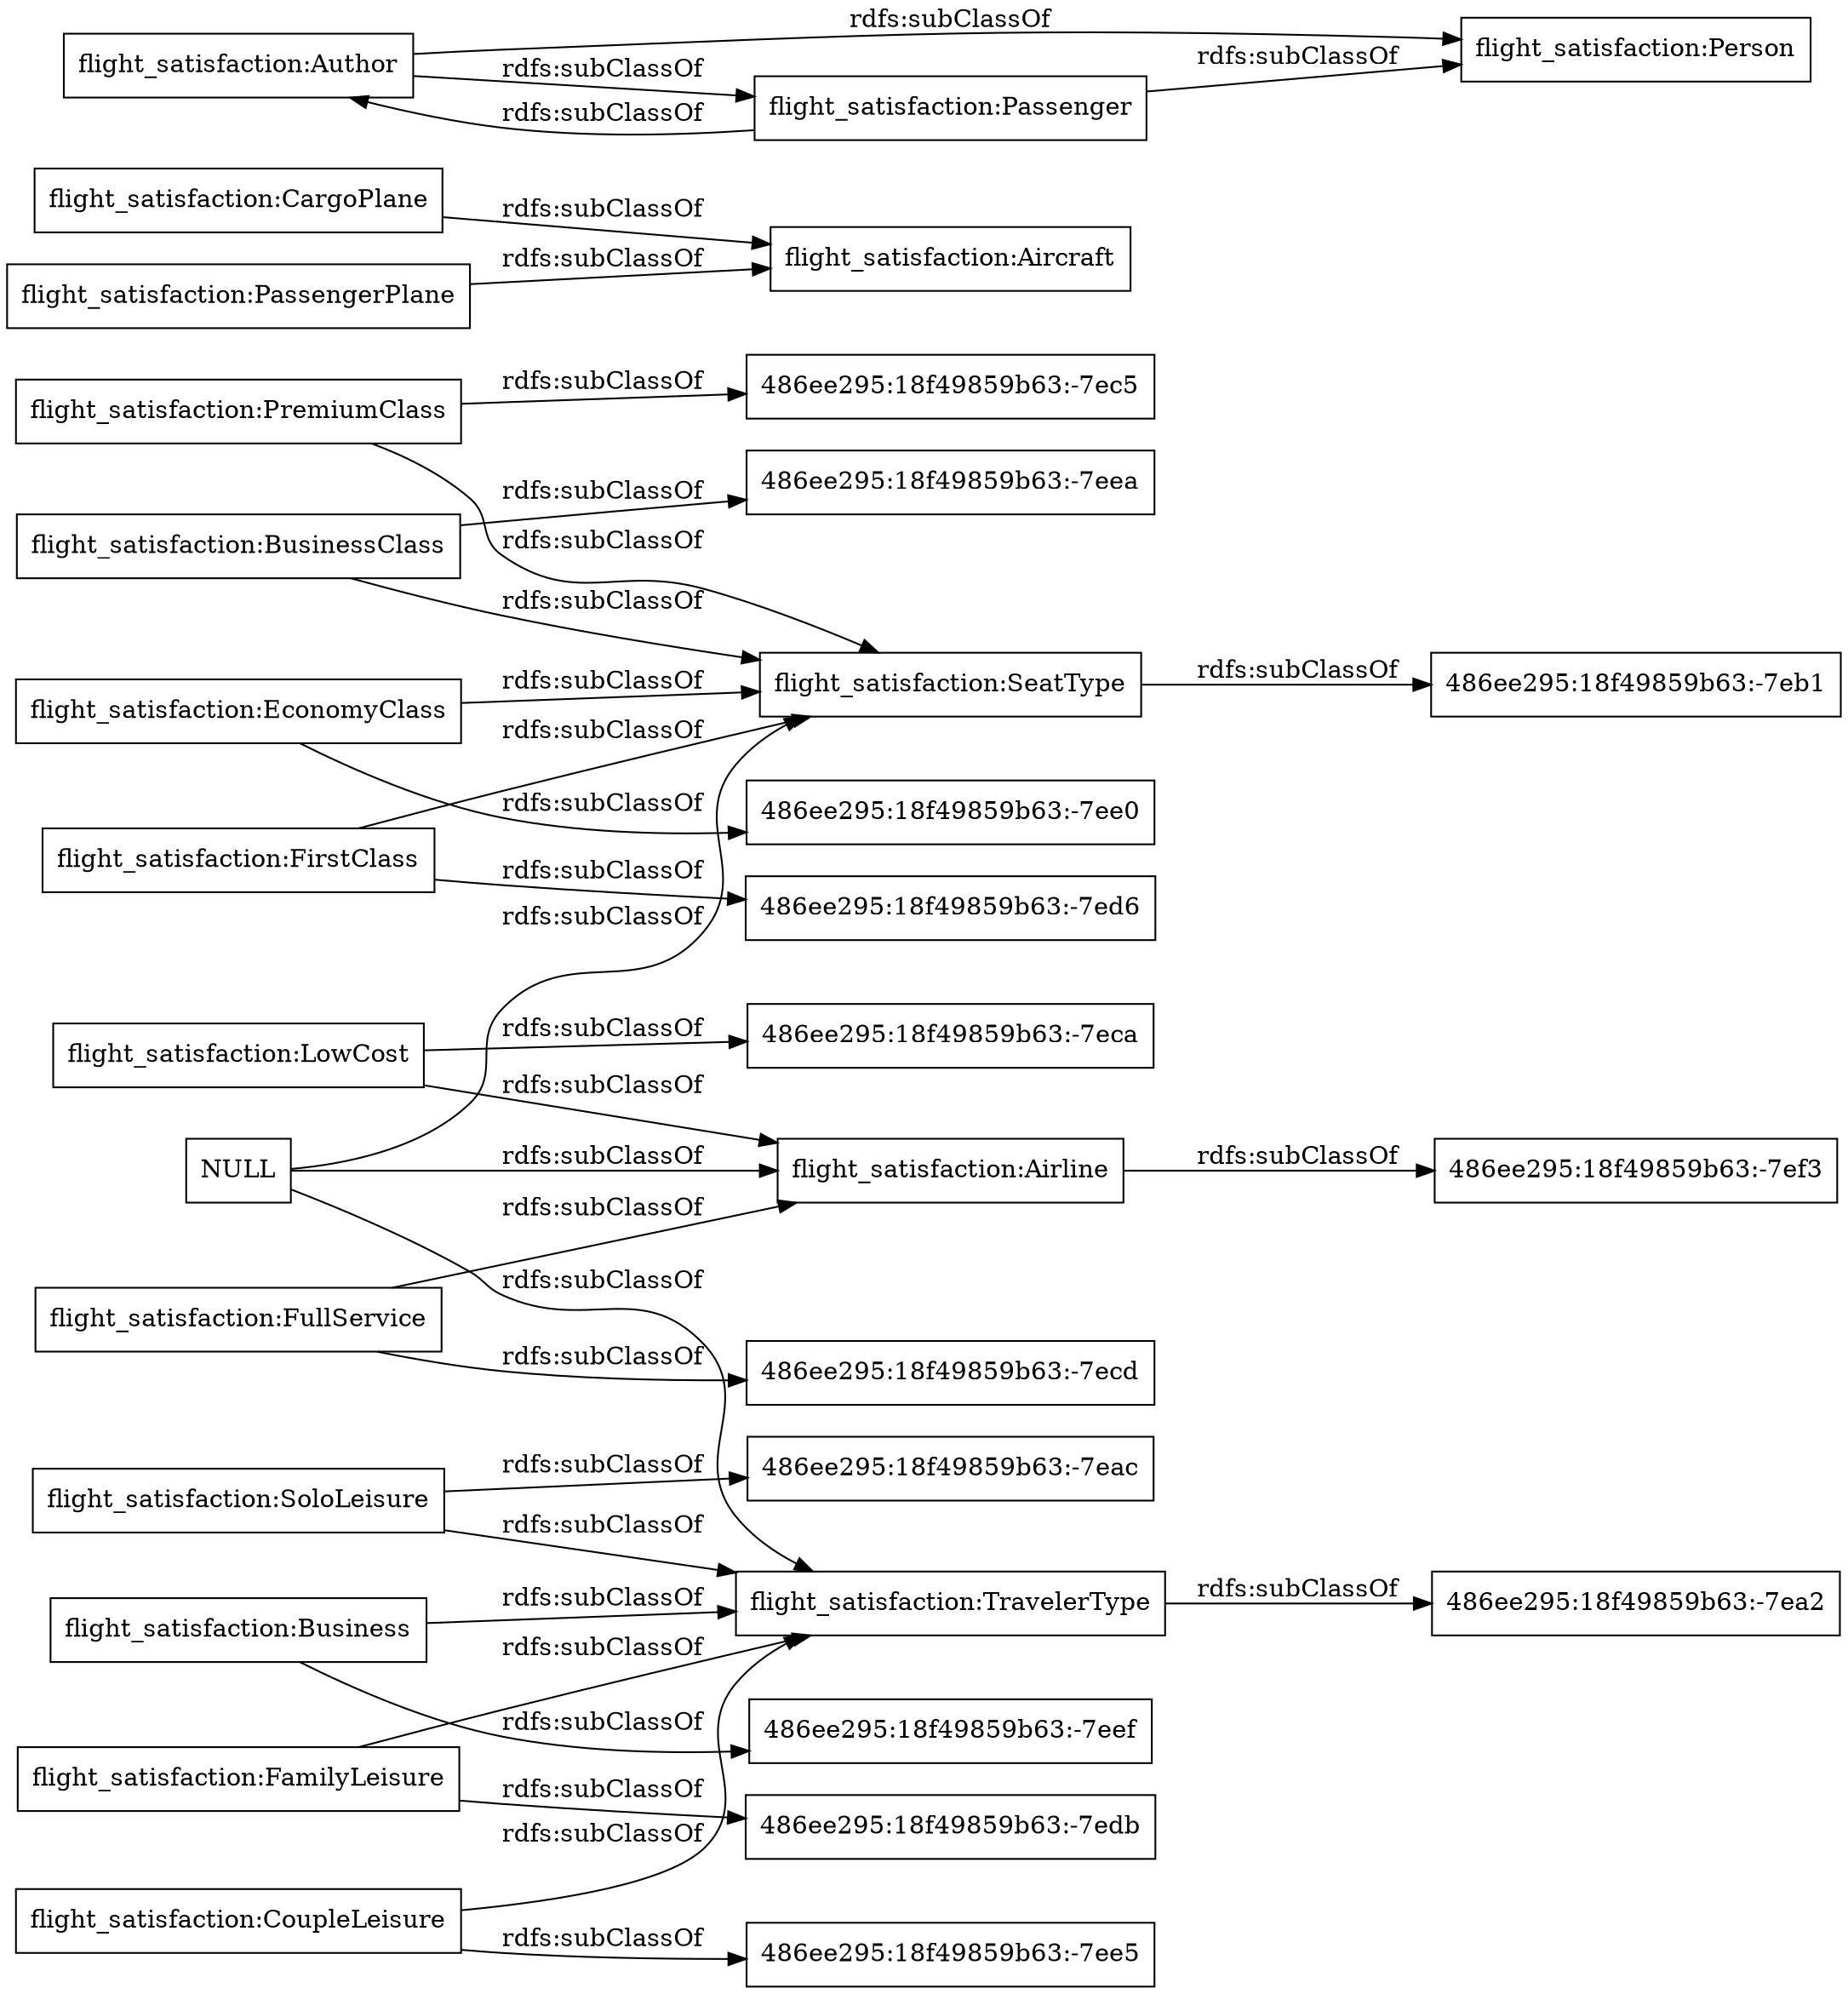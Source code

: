 digraph ar2dtool_diagram { 
rankdir=LR;
size="1000"
node [shape = rectangle, color="black"]; "486ee295:18f49859b63:-7ec5" "486ee295:18f49859b63:-7edb" "flight_satisfaction:Business" "flight_satisfaction:SoloLeisure" "486ee295:18f49859b63:-7eef" "flight_satisfaction:EconomyClass" "flight_satisfaction:CargoPlane" "flight_satisfaction:Airline" "486ee295:18f49859b63:-7ee5" "flight_satisfaction:CoupleLeisure" "flight_satisfaction:Person" "486ee295:18f49859b63:-7eb1" "flight_satisfaction:PassengerPlane" "flight_satisfaction:BusinessClass" "flight_satisfaction:TravelerType" "flight_satisfaction:FamilyLeisure" "486ee295:18f49859b63:-7eea" "486ee295:18f49859b63:-7ecd" "flight_satisfaction:Author" "flight_satisfaction:Aircraft" "flight_satisfaction:Passenger" "flight_satisfaction:LowCost" "flight_satisfaction:SeatType" "486ee295:18f49859b63:-7ee0" "486ee295:18f49859b63:-7ef3" "flight_satisfaction:FullService" "486ee295:18f49859b63:-7eca" "486ee295:18f49859b63:-7ea2" "flight_satisfaction:FirstClass" "486ee295:18f49859b63:-7ed6" "flight_satisfaction:PremiumClass" "486ee295:18f49859b63:-7eac" ; /*classes style*/
	"flight_satisfaction:PremiumClass" -> "486ee295:18f49859b63:-7ec5" [ label = "rdfs:subClassOf" ];
	"flight_satisfaction:PremiumClass" -> "flight_satisfaction:SeatType" [ label = "rdfs:subClassOf" ];
	"NULL" -> "flight_satisfaction:TravelerType" [ label = "rdfs:subClassOf" ];
	"NULL" -> "flight_satisfaction:SeatType" [ label = "rdfs:subClassOf" ];
	"NULL" -> "flight_satisfaction:Airline" [ label = "rdfs:subClassOf" ];
	"flight_satisfaction:FamilyLeisure" -> "486ee295:18f49859b63:-7edb" [ label = "rdfs:subClassOf" ];
	"flight_satisfaction:FamilyLeisure" -> "flight_satisfaction:TravelerType" [ label = "rdfs:subClassOf" ];
	"flight_satisfaction:EconomyClass" -> "486ee295:18f49859b63:-7ee0" [ label = "rdfs:subClassOf" ];
	"flight_satisfaction:EconomyClass" -> "flight_satisfaction:SeatType" [ label = "rdfs:subClassOf" ];
	"flight_satisfaction:SoloLeisure" -> "486ee295:18f49859b63:-7eac" [ label = "rdfs:subClassOf" ];
	"flight_satisfaction:SoloLeisure" -> "flight_satisfaction:TravelerType" [ label = "rdfs:subClassOf" ];
	"flight_satisfaction:Author" -> "flight_satisfaction:Person" [ label = "rdfs:subClassOf" ];
	"flight_satisfaction:Author" -> "flight_satisfaction:Passenger" [ label = "rdfs:subClassOf" ];
	"flight_satisfaction:FullService" -> "486ee295:18f49859b63:-7ecd" [ label = "rdfs:subClassOf" ];
	"flight_satisfaction:FullService" -> "flight_satisfaction:Airline" [ label = "rdfs:subClassOf" ];
	"flight_satisfaction:FirstClass" -> "486ee295:18f49859b63:-7ed6" [ label = "rdfs:subClassOf" ];
	"flight_satisfaction:FirstClass" -> "flight_satisfaction:SeatType" [ label = "rdfs:subClassOf" ];
	"flight_satisfaction:PassengerPlane" -> "flight_satisfaction:Aircraft" [ label = "rdfs:subClassOf" ];
	"flight_satisfaction:TravelerType" -> "486ee295:18f49859b63:-7ea2" [ label = "rdfs:subClassOf" ];
	"flight_satisfaction:SeatType" -> "486ee295:18f49859b63:-7eb1" [ label = "rdfs:subClassOf" ];
	"flight_satisfaction:BusinessClass" -> "486ee295:18f49859b63:-7eea" [ label = "rdfs:subClassOf" ];
	"flight_satisfaction:BusinessClass" -> "flight_satisfaction:SeatType" [ label = "rdfs:subClassOf" ];
	"flight_satisfaction:Passenger" -> "flight_satisfaction:Person" [ label = "rdfs:subClassOf" ];
	"flight_satisfaction:Passenger" -> "flight_satisfaction:Author" [ label = "rdfs:subClassOf" ];
	"flight_satisfaction:Business" -> "486ee295:18f49859b63:-7eef" [ label = "rdfs:subClassOf" ];
	"flight_satisfaction:Business" -> "flight_satisfaction:TravelerType" [ label = "rdfs:subClassOf" ];
	"flight_satisfaction:Airline" -> "486ee295:18f49859b63:-7ef3" [ label = "rdfs:subClassOf" ];
	"flight_satisfaction:CargoPlane" -> "flight_satisfaction:Aircraft" [ label = "rdfs:subClassOf" ];
	"flight_satisfaction:CoupleLeisure" -> "486ee295:18f49859b63:-7ee5" [ label = "rdfs:subClassOf" ];
	"flight_satisfaction:CoupleLeisure" -> "flight_satisfaction:TravelerType" [ label = "rdfs:subClassOf" ];
	"flight_satisfaction:LowCost" -> "486ee295:18f49859b63:-7eca" [ label = "rdfs:subClassOf" ];
	"flight_satisfaction:LowCost" -> "flight_satisfaction:Airline" [ label = "rdfs:subClassOf" ];

}
